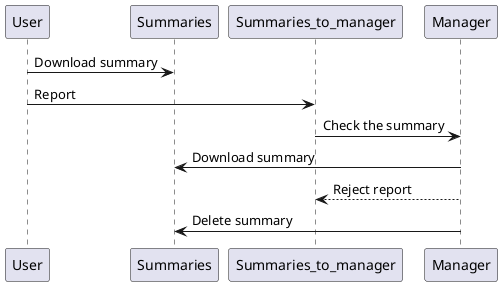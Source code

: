 @startuml
User -> Summaries: Download summary
User -> Summaries_to_manager: Report
Summaries_to_manager -> Manager: Check the summary
Manager -> Summaries: Download summary
Manager --> Summaries_to_manager: Reject report
'Manager --> Summaries_to_manager: Delete summary
Manager -> Summaries: Delete summary

@enduml